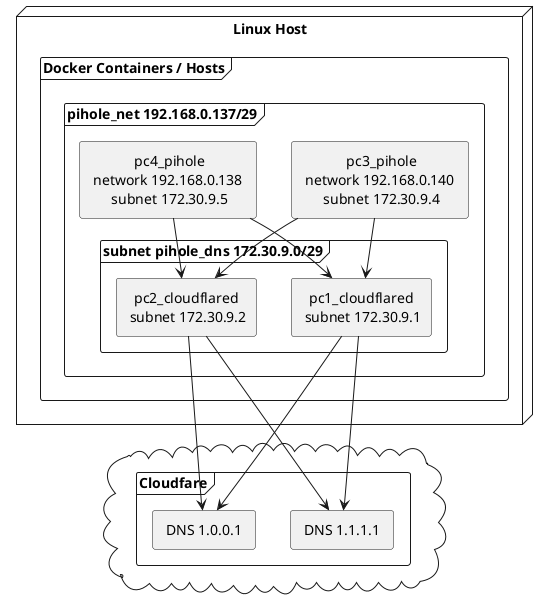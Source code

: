 @startuml
    skinparam componentStyle rectangle
    skinparam defaultTextAlignment center
    
    node "Linux Host" {
        frame "Docker Containers / Hosts" {

            frame "pihole_net 192.168.0.137/29" {
                component [ pc3_pihole\n network 192.168.0.140 \n subnet 172.30.9.4] as pc3
                component [ pc4_pihole\n network 192.168.0.138 \n subnet 172.30.9.5] as pc4
            
                frame "subnet pihole_dns 172.30.9.0/29" {
                   component [ pc1_cloudflared \n subnet 172.30.9.1] as pc1
                   component [ pc2_cloudflared \n subnet 172.30.9.2] as pc2
                }      
            }
        }
    }
    
    cloud {
        frame "Cloudfare" {
            component [ DNS 1.1.1.1 ] as dns1
            component [ DNS 1.0.0.1 ] as dns2
        }
    }

    pc3 --> pc1
    pc3 --> pc2
    pc4 --> pc1
    pc4 --> pc2

    pc1 -> dns1
    pc1 -> dns2
    pc2 --> dns1
    pc2 --> dns2
@enduml